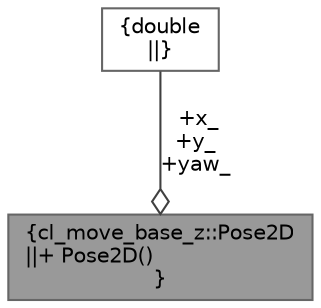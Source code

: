 digraph "cl_move_base_z::Pose2D"
{
 // LATEX_PDF_SIZE
  bgcolor="transparent";
  edge [fontname=Helvetica,fontsize=10,labelfontname=Helvetica,labelfontsize=10];
  node [fontname=Helvetica,fontsize=10,shape=box,height=0.2,width=0.4];
  Node1 [label="{cl_move_base_z::Pose2D\n||+ Pose2D()\l}",height=0.2,width=0.4,color="gray40", fillcolor="grey60", style="filled", fontcolor="black",tooltip=" "];
  Node2 -> Node1 [color="grey25",style="solid",label=" +x_\n+y_\n+yaw_" ,arrowhead="odiamond"];
  Node2 [label="{double\n||}",height=0.2,width=0.4,color="gray40", fillcolor="white", style="filled",tooltip=" "];
}
